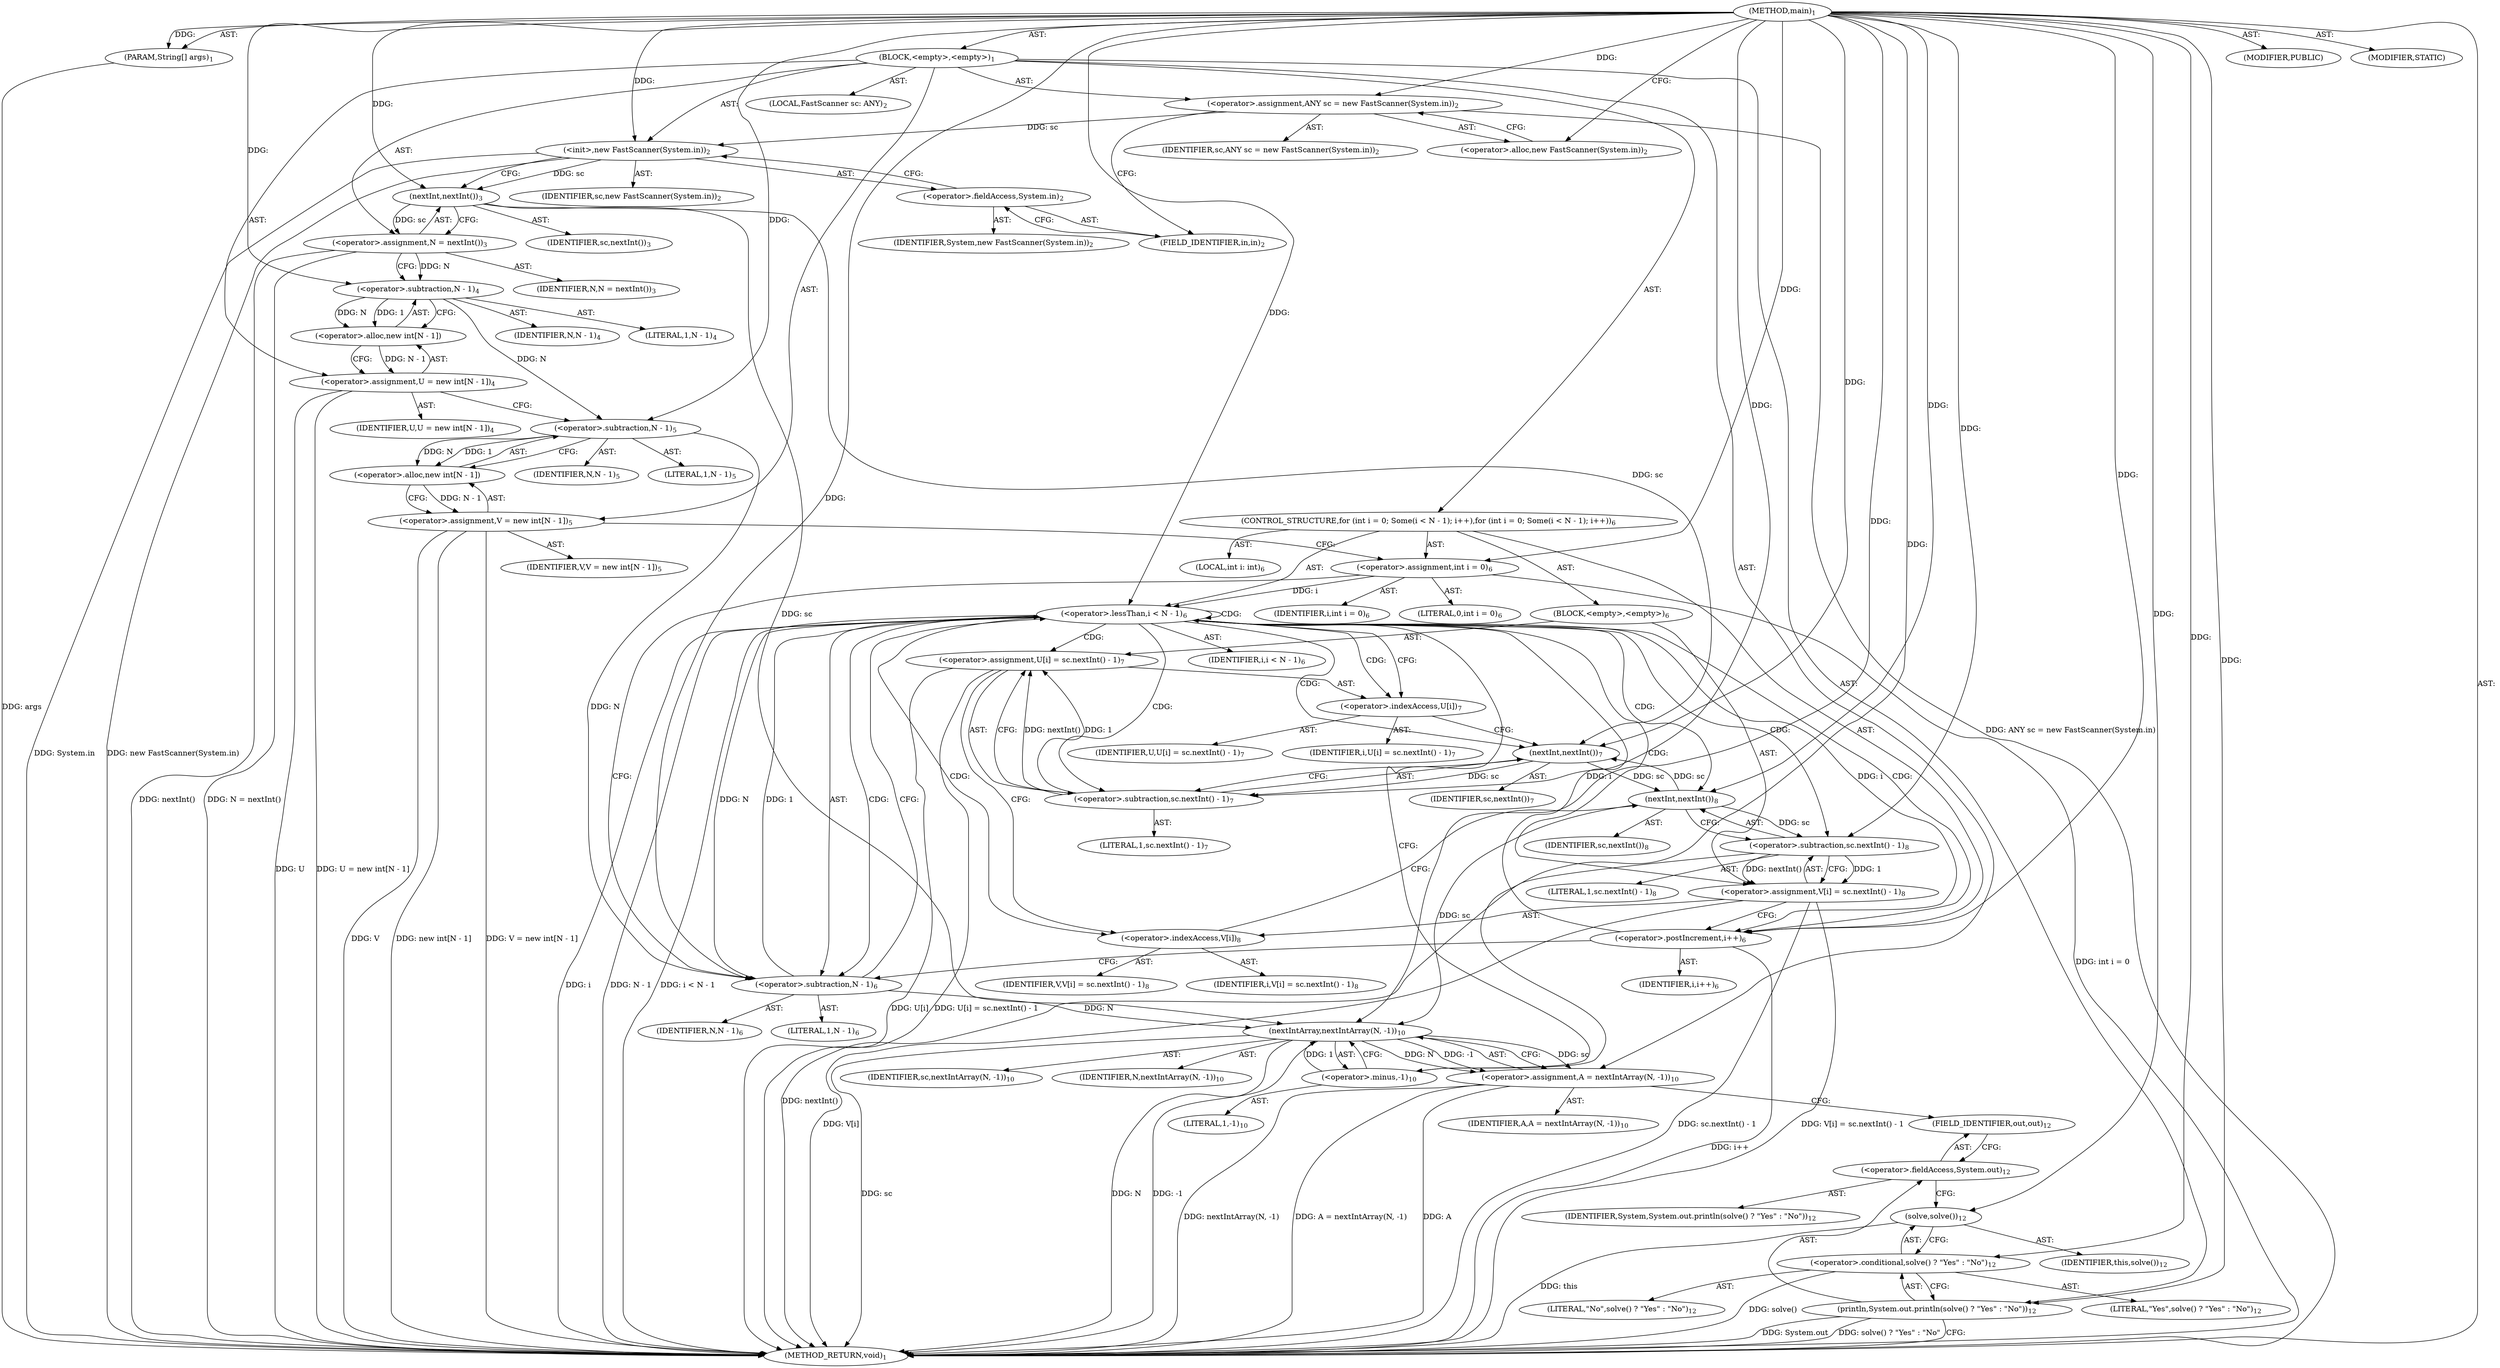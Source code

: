 digraph "main" {  
"19" [label = <(METHOD,main)<SUB>1</SUB>> ]
"20" [label = <(PARAM,String[] args)<SUB>1</SUB>> ]
"21" [label = <(BLOCK,&lt;empty&gt;,&lt;empty&gt;)<SUB>1</SUB>> ]
"4" [label = <(LOCAL,FastScanner sc: ANY)<SUB>2</SUB>> ]
"22" [label = <(&lt;operator&gt;.assignment,ANY sc = new FastScanner(System.in))<SUB>2</SUB>> ]
"23" [label = <(IDENTIFIER,sc,ANY sc = new FastScanner(System.in))<SUB>2</SUB>> ]
"24" [label = <(&lt;operator&gt;.alloc,new FastScanner(System.in))<SUB>2</SUB>> ]
"25" [label = <(&lt;init&gt;,new FastScanner(System.in))<SUB>2</SUB>> ]
"3" [label = <(IDENTIFIER,sc,new FastScanner(System.in))<SUB>2</SUB>> ]
"26" [label = <(&lt;operator&gt;.fieldAccess,System.in)<SUB>2</SUB>> ]
"27" [label = <(IDENTIFIER,System,new FastScanner(System.in))<SUB>2</SUB>> ]
"28" [label = <(FIELD_IDENTIFIER,in,in)<SUB>2</SUB>> ]
"29" [label = <(&lt;operator&gt;.assignment,N = nextInt())<SUB>3</SUB>> ]
"30" [label = <(IDENTIFIER,N,N = nextInt())<SUB>3</SUB>> ]
"31" [label = <(nextInt,nextInt())<SUB>3</SUB>> ]
"32" [label = <(IDENTIFIER,sc,nextInt())<SUB>3</SUB>> ]
"33" [label = <(&lt;operator&gt;.assignment,U = new int[N - 1])<SUB>4</SUB>> ]
"34" [label = <(IDENTIFIER,U,U = new int[N - 1])<SUB>4</SUB>> ]
"35" [label = <(&lt;operator&gt;.alloc,new int[N - 1])> ]
"36" [label = <(&lt;operator&gt;.subtraction,N - 1)<SUB>4</SUB>> ]
"37" [label = <(IDENTIFIER,N,N - 1)<SUB>4</SUB>> ]
"38" [label = <(LITERAL,1,N - 1)<SUB>4</SUB>> ]
"39" [label = <(&lt;operator&gt;.assignment,V = new int[N - 1])<SUB>5</SUB>> ]
"40" [label = <(IDENTIFIER,V,V = new int[N - 1])<SUB>5</SUB>> ]
"41" [label = <(&lt;operator&gt;.alloc,new int[N - 1])> ]
"42" [label = <(&lt;operator&gt;.subtraction,N - 1)<SUB>5</SUB>> ]
"43" [label = <(IDENTIFIER,N,N - 1)<SUB>5</SUB>> ]
"44" [label = <(LITERAL,1,N - 1)<SUB>5</SUB>> ]
"45" [label = <(CONTROL_STRUCTURE,for (int i = 0; Some(i &lt; N - 1); i++),for (int i = 0; Some(i &lt; N - 1); i++))<SUB>6</SUB>> ]
"46" [label = <(LOCAL,int i: int)<SUB>6</SUB>> ]
"47" [label = <(&lt;operator&gt;.assignment,int i = 0)<SUB>6</SUB>> ]
"48" [label = <(IDENTIFIER,i,int i = 0)<SUB>6</SUB>> ]
"49" [label = <(LITERAL,0,int i = 0)<SUB>6</SUB>> ]
"50" [label = <(&lt;operator&gt;.lessThan,i &lt; N - 1)<SUB>6</SUB>> ]
"51" [label = <(IDENTIFIER,i,i &lt; N - 1)<SUB>6</SUB>> ]
"52" [label = <(&lt;operator&gt;.subtraction,N - 1)<SUB>6</SUB>> ]
"53" [label = <(IDENTIFIER,N,N - 1)<SUB>6</SUB>> ]
"54" [label = <(LITERAL,1,N - 1)<SUB>6</SUB>> ]
"55" [label = <(&lt;operator&gt;.postIncrement,i++)<SUB>6</SUB>> ]
"56" [label = <(IDENTIFIER,i,i++)<SUB>6</SUB>> ]
"57" [label = <(BLOCK,&lt;empty&gt;,&lt;empty&gt;)<SUB>6</SUB>> ]
"58" [label = <(&lt;operator&gt;.assignment,U[i] = sc.nextInt() - 1)<SUB>7</SUB>> ]
"59" [label = <(&lt;operator&gt;.indexAccess,U[i])<SUB>7</SUB>> ]
"60" [label = <(IDENTIFIER,U,U[i] = sc.nextInt() - 1)<SUB>7</SUB>> ]
"61" [label = <(IDENTIFIER,i,U[i] = sc.nextInt() - 1)<SUB>7</SUB>> ]
"62" [label = <(&lt;operator&gt;.subtraction,sc.nextInt() - 1)<SUB>7</SUB>> ]
"63" [label = <(nextInt,nextInt())<SUB>7</SUB>> ]
"64" [label = <(IDENTIFIER,sc,nextInt())<SUB>7</SUB>> ]
"65" [label = <(LITERAL,1,sc.nextInt() - 1)<SUB>7</SUB>> ]
"66" [label = <(&lt;operator&gt;.assignment,V[i] = sc.nextInt() - 1)<SUB>8</SUB>> ]
"67" [label = <(&lt;operator&gt;.indexAccess,V[i])<SUB>8</SUB>> ]
"68" [label = <(IDENTIFIER,V,V[i] = sc.nextInt() - 1)<SUB>8</SUB>> ]
"69" [label = <(IDENTIFIER,i,V[i] = sc.nextInt() - 1)<SUB>8</SUB>> ]
"70" [label = <(&lt;operator&gt;.subtraction,sc.nextInt() - 1)<SUB>8</SUB>> ]
"71" [label = <(nextInt,nextInt())<SUB>8</SUB>> ]
"72" [label = <(IDENTIFIER,sc,nextInt())<SUB>8</SUB>> ]
"73" [label = <(LITERAL,1,sc.nextInt() - 1)<SUB>8</SUB>> ]
"74" [label = <(&lt;operator&gt;.assignment,A = nextIntArray(N, -1))<SUB>10</SUB>> ]
"75" [label = <(IDENTIFIER,A,A = nextIntArray(N, -1))<SUB>10</SUB>> ]
"76" [label = <(nextIntArray,nextIntArray(N, -1))<SUB>10</SUB>> ]
"77" [label = <(IDENTIFIER,sc,nextIntArray(N, -1))<SUB>10</SUB>> ]
"78" [label = <(IDENTIFIER,N,nextIntArray(N, -1))<SUB>10</SUB>> ]
"79" [label = <(&lt;operator&gt;.minus,-1)<SUB>10</SUB>> ]
"80" [label = <(LITERAL,1,-1)<SUB>10</SUB>> ]
"81" [label = <(println,System.out.println(solve() ? &quot;Yes&quot; : &quot;No&quot;))<SUB>12</SUB>> ]
"82" [label = <(&lt;operator&gt;.fieldAccess,System.out)<SUB>12</SUB>> ]
"83" [label = <(IDENTIFIER,System,System.out.println(solve() ? &quot;Yes&quot; : &quot;No&quot;))<SUB>12</SUB>> ]
"84" [label = <(FIELD_IDENTIFIER,out,out)<SUB>12</SUB>> ]
"85" [label = <(&lt;operator&gt;.conditional,solve() ? &quot;Yes&quot; : &quot;No&quot;)<SUB>12</SUB>> ]
"86" [label = <(solve,solve())<SUB>12</SUB>> ]
"87" [label = <(IDENTIFIER,this,solve())<SUB>12</SUB>> ]
"88" [label = <(LITERAL,&quot;Yes&quot;,solve() ? &quot;Yes&quot; : &quot;No&quot;)<SUB>12</SUB>> ]
"89" [label = <(LITERAL,&quot;No&quot;,solve() ? &quot;Yes&quot; : &quot;No&quot;)<SUB>12</SUB>> ]
"90" [label = <(MODIFIER,PUBLIC)> ]
"91" [label = <(MODIFIER,STATIC)> ]
"92" [label = <(METHOD_RETURN,void)<SUB>1</SUB>> ]
  "19" -> "20"  [ label = "AST: "] 
  "19" -> "21"  [ label = "AST: "] 
  "19" -> "90"  [ label = "AST: "] 
  "19" -> "91"  [ label = "AST: "] 
  "19" -> "92"  [ label = "AST: "] 
  "21" -> "4"  [ label = "AST: "] 
  "21" -> "22"  [ label = "AST: "] 
  "21" -> "25"  [ label = "AST: "] 
  "21" -> "29"  [ label = "AST: "] 
  "21" -> "33"  [ label = "AST: "] 
  "21" -> "39"  [ label = "AST: "] 
  "21" -> "45"  [ label = "AST: "] 
  "21" -> "74"  [ label = "AST: "] 
  "21" -> "81"  [ label = "AST: "] 
  "22" -> "23"  [ label = "AST: "] 
  "22" -> "24"  [ label = "AST: "] 
  "25" -> "3"  [ label = "AST: "] 
  "25" -> "26"  [ label = "AST: "] 
  "26" -> "27"  [ label = "AST: "] 
  "26" -> "28"  [ label = "AST: "] 
  "29" -> "30"  [ label = "AST: "] 
  "29" -> "31"  [ label = "AST: "] 
  "31" -> "32"  [ label = "AST: "] 
  "33" -> "34"  [ label = "AST: "] 
  "33" -> "35"  [ label = "AST: "] 
  "35" -> "36"  [ label = "AST: "] 
  "36" -> "37"  [ label = "AST: "] 
  "36" -> "38"  [ label = "AST: "] 
  "39" -> "40"  [ label = "AST: "] 
  "39" -> "41"  [ label = "AST: "] 
  "41" -> "42"  [ label = "AST: "] 
  "42" -> "43"  [ label = "AST: "] 
  "42" -> "44"  [ label = "AST: "] 
  "45" -> "46"  [ label = "AST: "] 
  "45" -> "47"  [ label = "AST: "] 
  "45" -> "50"  [ label = "AST: "] 
  "45" -> "55"  [ label = "AST: "] 
  "45" -> "57"  [ label = "AST: "] 
  "47" -> "48"  [ label = "AST: "] 
  "47" -> "49"  [ label = "AST: "] 
  "50" -> "51"  [ label = "AST: "] 
  "50" -> "52"  [ label = "AST: "] 
  "52" -> "53"  [ label = "AST: "] 
  "52" -> "54"  [ label = "AST: "] 
  "55" -> "56"  [ label = "AST: "] 
  "57" -> "58"  [ label = "AST: "] 
  "57" -> "66"  [ label = "AST: "] 
  "58" -> "59"  [ label = "AST: "] 
  "58" -> "62"  [ label = "AST: "] 
  "59" -> "60"  [ label = "AST: "] 
  "59" -> "61"  [ label = "AST: "] 
  "62" -> "63"  [ label = "AST: "] 
  "62" -> "65"  [ label = "AST: "] 
  "63" -> "64"  [ label = "AST: "] 
  "66" -> "67"  [ label = "AST: "] 
  "66" -> "70"  [ label = "AST: "] 
  "67" -> "68"  [ label = "AST: "] 
  "67" -> "69"  [ label = "AST: "] 
  "70" -> "71"  [ label = "AST: "] 
  "70" -> "73"  [ label = "AST: "] 
  "71" -> "72"  [ label = "AST: "] 
  "74" -> "75"  [ label = "AST: "] 
  "74" -> "76"  [ label = "AST: "] 
  "76" -> "77"  [ label = "AST: "] 
  "76" -> "78"  [ label = "AST: "] 
  "76" -> "79"  [ label = "AST: "] 
  "79" -> "80"  [ label = "AST: "] 
  "81" -> "82"  [ label = "AST: "] 
  "81" -> "85"  [ label = "AST: "] 
  "82" -> "83"  [ label = "AST: "] 
  "82" -> "84"  [ label = "AST: "] 
  "85" -> "86"  [ label = "AST: "] 
  "85" -> "88"  [ label = "AST: "] 
  "85" -> "89"  [ label = "AST: "] 
  "86" -> "87"  [ label = "AST: "] 
  "22" -> "28"  [ label = "CFG: "] 
  "25" -> "31"  [ label = "CFG: "] 
  "29" -> "36"  [ label = "CFG: "] 
  "33" -> "42"  [ label = "CFG: "] 
  "39" -> "47"  [ label = "CFG: "] 
  "74" -> "84"  [ label = "CFG: "] 
  "81" -> "92"  [ label = "CFG: "] 
  "24" -> "22"  [ label = "CFG: "] 
  "26" -> "25"  [ label = "CFG: "] 
  "31" -> "29"  [ label = "CFG: "] 
  "35" -> "33"  [ label = "CFG: "] 
  "41" -> "39"  [ label = "CFG: "] 
  "47" -> "52"  [ label = "CFG: "] 
  "50" -> "59"  [ label = "CFG: "] 
  "50" -> "79"  [ label = "CFG: "] 
  "55" -> "52"  [ label = "CFG: "] 
  "76" -> "74"  [ label = "CFG: "] 
  "82" -> "86"  [ label = "CFG: "] 
  "85" -> "81"  [ label = "CFG: "] 
  "28" -> "26"  [ label = "CFG: "] 
  "36" -> "35"  [ label = "CFG: "] 
  "42" -> "41"  [ label = "CFG: "] 
  "52" -> "50"  [ label = "CFG: "] 
  "58" -> "67"  [ label = "CFG: "] 
  "66" -> "55"  [ label = "CFG: "] 
  "79" -> "76"  [ label = "CFG: "] 
  "84" -> "82"  [ label = "CFG: "] 
  "86" -> "85"  [ label = "CFG: "] 
  "59" -> "63"  [ label = "CFG: "] 
  "62" -> "58"  [ label = "CFG: "] 
  "67" -> "71"  [ label = "CFG: "] 
  "70" -> "66"  [ label = "CFG: "] 
  "63" -> "62"  [ label = "CFG: "] 
  "71" -> "70"  [ label = "CFG: "] 
  "19" -> "24"  [ label = "CFG: "] 
  "20" -> "92"  [ label = "DDG: args"] 
  "22" -> "92"  [ label = "DDG: ANY sc = new FastScanner(System.in)"] 
  "25" -> "92"  [ label = "DDG: System.in"] 
  "25" -> "92"  [ label = "DDG: new FastScanner(System.in)"] 
  "29" -> "92"  [ label = "DDG: nextInt()"] 
  "29" -> "92"  [ label = "DDG: N = nextInt()"] 
  "33" -> "92"  [ label = "DDG: U"] 
  "33" -> "92"  [ label = "DDG: U = new int[N - 1]"] 
  "39" -> "92"  [ label = "DDG: V"] 
  "39" -> "92"  [ label = "DDG: new int[N - 1]"] 
  "39" -> "92"  [ label = "DDG: V = new int[N - 1]"] 
  "47" -> "92"  [ label = "DDG: int i = 0"] 
  "50" -> "92"  [ label = "DDG: i"] 
  "50" -> "92"  [ label = "DDG: N - 1"] 
  "50" -> "92"  [ label = "DDG: i &lt; N - 1"] 
  "76" -> "92"  [ label = "DDG: sc"] 
  "76" -> "92"  [ label = "DDG: N"] 
  "76" -> "92"  [ label = "DDG: -1"] 
  "74" -> "92"  [ label = "DDG: nextIntArray(N, -1)"] 
  "74" -> "92"  [ label = "DDG: A = nextIntArray(N, -1)"] 
  "81" -> "92"  [ label = "DDG: System.out"] 
  "85" -> "92"  [ label = "DDG: solve()"] 
  "81" -> "92"  [ label = "DDG: solve() ? &quot;Yes&quot; : &quot;No&quot;"] 
  "58" -> "92"  [ label = "DDG: U[i]"] 
  "58" -> "92"  [ label = "DDG: U[i] = sc.nextInt() - 1"] 
  "66" -> "92"  [ label = "DDG: V[i]"] 
  "70" -> "92"  [ label = "DDG: nextInt()"] 
  "66" -> "92"  [ label = "DDG: sc.nextInt() - 1"] 
  "66" -> "92"  [ label = "DDG: V[i] = sc.nextInt() - 1"] 
  "55" -> "92"  [ label = "DDG: i++"] 
  "74" -> "92"  [ label = "DDG: A"] 
  "86" -> "92"  [ label = "DDG: this"] 
  "19" -> "20"  [ label = "DDG: "] 
  "19" -> "22"  [ label = "DDG: "] 
  "31" -> "29"  [ label = "DDG: sc"] 
  "35" -> "33"  [ label = "DDG: N - 1"] 
  "41" -> "39"  [ label = "DDG: N - 1"] 
  "76" -> "74"  [ label = "DDG: sc"] 
  "76" -> "74"  [ label = "DDG: N"] 
  "76" -> "74"  [ label = "DDG: -1"] 
  "22" -> "25"  [ label = "DDG: sc"] 
  "19" -> "25"  [ label = "DDG: "] 
  "19" -> "47"  [ label = "DDG: "] 
  "19" -> "81"  [ label = "DDG: "] 
  "25" -> "31"  [ label = "DDG: sc"] 
  "19" -> "31"  [ label = "DDG: "] 
  "36" -> "35"  [ label = "DDG: N"] 
  "36" -> "35"  [ label = "DDG: 1"] 
  "42" -> "41"  [ label = "DDG: N"] 
  "42" -> "41"  [ label = "DDG: 1"] 
  "47" -> "50"  [ label = "DDG: i"] 
  "55" -> "50"  [ label = "DDG: i"] 
  "19" -> "50"  [ label = "DDG: "] 
  "52" -> "50"  [ label = "DDG: N"] 
  "52" -> "50"  [ label = "DDG: 1"] 
  "50" -> "55"  [ label = "DDG: i"] 
  "19" -> "55"  [ label = "DDG: "] 
  "62" -> "58"  [ label = "DDG: nextInt()"] 
  "62" -> "58"  [ label = "DDG: 1"] 
  "70" -> "66"  [ label = "DDG: nextInt()"] 
  "70" -> "66"  [ label = "DDG: 1"] 
  "31" -> "76"  [ label = "DDG: sc"] 
  "71" -> "76"  [ label = "DDG: sc"] 
  "19" -> "76"  [ label = "DDG: "] 
  "52" -> "76"  [ label = "DDG: N"] 
  "79" -> "76"  [ label = "DDG: 1"] 
  "19" -> "85"  [ label = "DDG: "] 
  "29" -> "36"  [ label = "DDG: N"] 
  "19" -> "36"  [ label = "DDG: "] 
  "36" -> "42"  [ label = "DDG: N"] 
  "19" -> "42"  [ label = "DDG: "] 
  "42" -> "52"  [ label = "DDG: N"] 
  "19" -> "52"  [ label = "DDG: "] 
  "19" -> "79"  [ label = "DDG: "] 
  "19" -> "86"  [ label = "DDG: "] 
  "63" -> "62"  [ label = "DDG: sc"] 
  "19" -> "62"  [ label = "DDG: "] 
  "71" -> "70"  [ label = "DDG: sc"] 
  "19" -> "70"  [ label = "DDG: "] 
  "31" -> "63"  [ label = "DDG: sc"] 
  "71" -> "63"  [ label = "DDG: sc"] 
  "19" -> "63"  [ label = "DDG: "] 
  "63" -> "71"  [ label = "DDG: sc"] 
  "19" -> "71"  [ label = "DDG: "] 
  "50" -> "58"  [ label = "CDG: "] 
  "50" -> "66"  [ label = "CDG: "] 
  "50" -> "71"  [ label = "CDG: "] 
  "50" -> "52"  [ label = "CDG: "] 
  "50" -> "67"  [ label = "CDG: "] 
  "50" -> "70"  [ label = "CDG: "] 
  "50" -> "63"  [ label = "CDG: "] 
  "50" -> "50"  [ label = "CDG: "] 
  "50" -> "59"  [ label = "CDG: "] 
  "50" -> "55"  [ label = "CDG: "] 
  "50" -> "62"  [ label = "CDG: "] 
}
